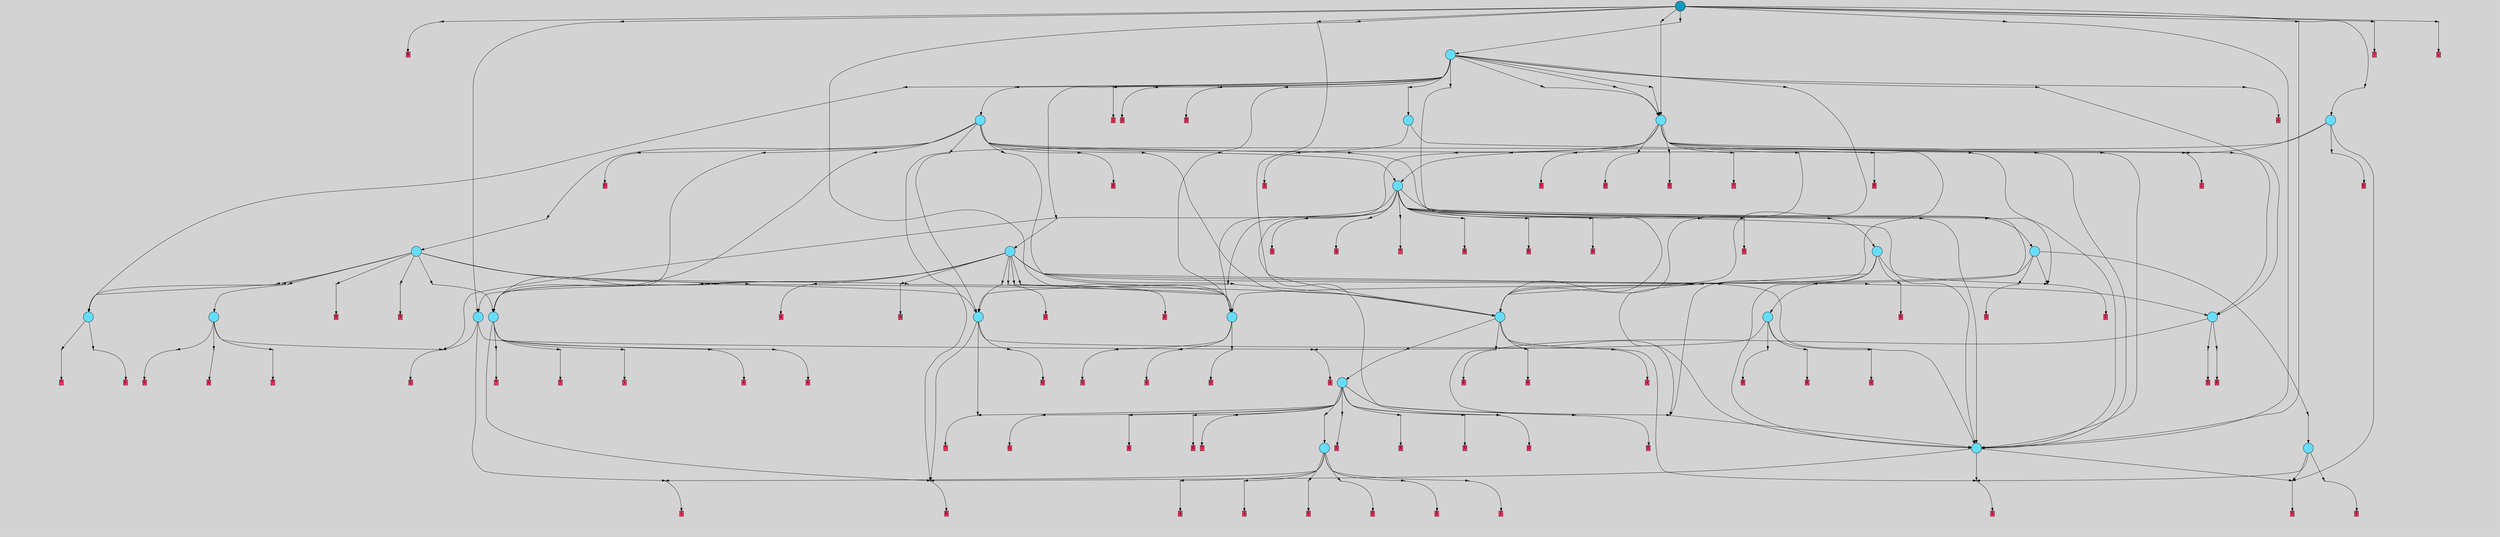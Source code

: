 // File exported with GEGELATI v1.3.1
// On the 2024-04-11 02:28:15
// With the File::TPGGraphDotExporter
digraph{
	graph[pad = "0.212, 0.055" bgcolor = lightgray]
	node[shape=circle style = filled label = ""]
		T2 [fillcolor="#66ddff"]
		T3 [fillcolor="#66ddff"]
		T5 [fillcolor="#66ddff"]
		T6 [fillcolor="#66ddff"]
		T24 [fillcolor="#66ddff"]
		T30 [fillcolor="#66ddff"]
		T72 [fillcolor="#66ddff"]
		T207 [fillcolor="#66ddff"]
		T279 [fillcolor="#66ddff"]
		T459 [fillcolor="#66ddff"]
		T550 [fillcolor="#66ddff"]
		T614 [fillcolor="#66ddff"]
		T864 [fillcolor="#66ddff"]
		T935 [fillcolor="#66ddff"]
		T940 [fillcolor="#66ddff"]
		T1334 [fillcolor="#66ddff"]
		T1612 [fillcolor="#66ddff"]
		T1790 [fillcolor="#66ddff"]
		T2520 [fillcolor="#66ddff"]
		T3094 [fillcolor="#66ddff"]
		T3111 [fillcolor="#66ddff"]
		T3463 [fillcolor="#66ddff"]
		T5030 [fillcolor="#66ddff"]
		T7351 [fillcolor="#1199bb"]
		P173298 [fillcolor="#cccccc" shape=point] //
		I173298 [shape=box style=invis label="6|3&4|7#0|0#0|0#2|5&#92;n0|7&4|4#0|7#2|4#2|2&#92;n6|1&1|0#4|0#2|6#3|3&#92;n7|0&4|4#0|0#0|7#0|7&#92;n7|0&1|0#2|2#0|6#2|6&#92;n7|7&0|3#0|4#3|2#1|1&#92;n0|6&2|3#3|7#0|7#1|2&#92;n2|1&1|4#0|5#4|5#0|6&#92;n"]
		P173298 -> I173298[style=invis]
		A69557 [fillcolor="#ff3366" shape=box margin=0.03 width=0 height=0 label="2"]
		T2 -> P173298 -> A69557
		P173299 [fillcolor="#cccccc" shape=point] //
		I173299 [shape=box style=invis label="7|2&1|5#0|1#1|1#1|2&#92;n6|3&0|1#1|7#0|5#0|4&#92;n5|0&1|0#2|7#0|0#4|1&#92;n7|6&3|0#2|3#4|0#0|4&#92;n3|4&4|7#0|2#1|0#4|3&#92;n1|3&0|6#3|3#2|0#0|5&#92;n0|2&2|2#0|6#2|3#1|3&#92;n6|3&4|7#3|7#3|5#3|5&#92;n6|7&4|0#4|7#4|0#3|2&#92;n"]
		P173299 -> I173299[style=invis]
		A69558 [fillcolor="#ff3366" shape=box margin=0.03 width=0 height=0 label="3"]
		T2 -> P173299 -> A69558
		P173300 [fillcolor="#cccccc" shape=point] //
		I173300 [shape=box style=invis label="7|1&3|3#3|3#0|7#4|3&#92;n7|7&1|7#0|6#2|3#4|5&#92;n1|0&3|3#2|0#1|0#2|3&#92;n7|7&1|4#2|7#3|0#2|3&#92;n0|7&2|1#2|5#1|4#0|4&#92;n1|6&2|2#1|7#3|0#4|3&#92;n2|3&4|2#1|5#1|5#1|3&#92;n0|2&1|2#3|0#3|4#1|6&#92;n"]
		P173300 -> I173300[style=invis]
		A69559 [fillcolor="#ff3366" shape=box margin=0.03 width=0 height=0 label="3"]
		T3 -> P173300 -> A69559
		P173301 [fillcolor="#cccccc" shape=point] //
		I173301 [shape=box style=invis label="3|3&3|5#2|0#3|2#4|0&#92;n1|1&2|2#2|2#3|2#3|0&#92;n4|2&1|1#4|7#0|0#0|4&#92;n0|6&0|3#1|0#2|0#0|2&#92;n7|7&3|0#0|7#4|1#4|3&#92;n0|3&1|7#2|3#3|2#2|4&#92;n6|6&2|5#0|0#3|3#1|2&#92;n3|0&1|5#4|6#2|7#0|1&#92;n1|3&1|2#2|1#0|7#4|4&#92;n6|2&0|4#1|3#3|0#1|6&#92;n"]
		P173301 -> I173301[style=invis]
		A69560 [fillcolor="#ff3366" shape=box margin=0.03 width=0 height=0 label="4"]
		T3 -> P173301 -> A69560
		P173302 [fillcolor="#cccccc" shape=point] //
		I173302 [shape=box style=invis label="4|2&0|5#1|7#1|7#4|4&#92;n1|1&3|0#4|3#0|5#1|6&#92;n3|0&1|5#3|5#4|7#0|0&#92;n5|6&3|5#4|2#0|7#2|2&#92;n5|4&2|7#1|6#0|0#4|6&#92;n2|4&3|2#3|7#2|4#3|2&#92;n6|2&4|1#1|1#1|4#1|6&#92;n2|4&1|5#3|0#3|4#2|4&#92;n6|6&2|5#4|7#1|6#0|7&#92;n"]
		P173302 -> I173302[style=invis]
		A69561 [fillcolor="#ff3366" shape=box margin=0.03 width=0 height=0 label="5"]
		T5 -> P173302 -> A69561
		P173303 [fillcolor="#cccccc" shape=point] //
		I173303 [shape=box style=invis label="6|0&0|1#0|7#4|0#2|7&#92;n7|6&3|4#0|3#3|0#2|6&#92;n6|4&3|6#1|0#2|2#1|7&#92;n7|1&2|3#4|5#2|4#4|6&#92;n"]
		P173303 -> I173303[style=invis]
		A69562 [fillcolor="#ff3366" shape=box margin=0.03 width=0 height=0 label="6"]
		T5 -> P173303 -> A69562
		P173304 [fillcolor="#cccccc" shape=point] //
		I173304 [shape=box style=invis label="3|4&2|7#0|1#2|2#1|4&#92;n2|7&4|5#1|2#3|2#1|7&#92;n7|1&0|4#0|3#2|4#0|1&#92;n3|7&3|3#3|7#1|3#4|4&#92;n3|1&3|2#4|6#4|6#4|7&#92;n3|5&3|0#1|5#4|7#4|5&#92;n"]
		P173304 -> I173304[style=invis]
		A69563 [fillcolor="#ff3366" shape=box margin=0.03 width=0 height=0 label="6"]
		T6 -> P173304 -> A69563
		P173305 [fillcolor="#cccccc" shape=point] //
		I173305 [shape=box style=invis label="6|4&1|1#0|2#3|3#4|7&#92;n5|6&0|0#0|5#2|6#4|7&#92;n7|2&2|2#2|0#1|5#3|6&#92;n1|5&4|6#4|6#1|4#4|3&#92;n"]
		P173305 -> I173305[style=invis]
		A69564 [fillcolor="#ff3366" shape=box margin=0.03 width=0 height=0 label="7"]
		T6 -> P173305 -> A69564
		P173306 [fillcolor="#cccccc" shape=point] //
		I173306 [shape=box style=invis label="3|1&2|7#0|3#1|5#1|7&#92;n7|7&3|0#3|7#0|0#2|0&#92;n5|0&1|4#2|6#4|6#4|4&#92;n3|3&2|4#1|1#4|0#4|3&#92;n4|7&1|6#4|5#0|0#0|3&#92;n6|6&1|6#0|7#1|4#3|3&#92;n"]
		P173306 -> I173306[style=invis]
		A69565 [fillcolor="#ff3366" shape=box margin=0.03 width=0 height=0 label="1"]
		T3 -> P173306 -> A69565
		P173307 [fillcolor="#cccccc" shape=point] //
		I173307 [shape=box style=invis label="1|6&1|7#1|4#1|6#3|3&#92;n2|0&1|3#4|5#4|4#0|0&#92;n0|3&1|6#2|4#4|2#2|1&#92;n5|7&1|0#3|6#1|3#1|4&#92;n"]
		P173307 -> I173307[style=invis]
		A69566 [fillcolor="#ff3366" shape=box margin=0.03 width=0 height=0 label="5"]
		T5 -> P173307 -> A69566
		T24 -> P173302
		T24 -> P173303
		P173308 [fillcolor="#cccccc" shape=point] //
		I173308 [shape=box style=invis label="7|2&2|4#3|5#2|6#1|4&#92;n1|2&3|7#4|5#1|4#4|2&#92;n3|7&4|3#4|5#4|1#3|6&#92;n"]
		P173308 -> I173308[style=invis]
		A69567 [fillcolor="#ff3366" shape=box margin=0.03 width=0 height=0 label="7"]
		T24 -> P173308 -> A69567
		P173309 [fillcolor="#cccccc" shape=point] //
		I173309 [shape=box style=invis label="6|4&3|6#1|0#2|2#3|7&#92;n6|0&0|1#0|7#4|0#2|7&#92;n7|1&2|3#4|5#2|4#4|6&#92;n"]
		P173309 -> I173309[style=invis]
		A69568 [fillcolor="#ff3366" shape=box margin=0.03 width=0 height=0 label="6"]
		T24 -> P173309 -> A69568
		T30 -> P173302
		T30 -> P173307
		P173310 [fillcolor="#cccccc" shape=point] //
		I173310 [shape=box style=invis label="4|3&4|0#0|0#1|7#1|0&#92;n7|2&1|5#0|1#1|1#1|2&#92;n6|3&0|1#1|7#0|5#0|4&#92;n5|0&1|0#2|7#0|0#4|4&#92;n6|3&4|7#3|7#3|5#3|5&#92;n3|4&4|7#0|2#1|0#4|3&#92;n1|3&0|6#3|3#2|0#0|5&#92;n0|2&2|2#0|6#2|3#1|3&#92;n7|6&3|0#2|3#4|0#0|4&#92;n6|7&4|0#4|7#4|0#3|2&#92;n"]
		P173310 -> I173310[style=invis]
		A69569 [fillcolor="#ff3366" shape=box margin=0.03 width=0 height=0 label="3"]
		T30 -> P173310 -> A69569
		T72 -> P173303
		T72 -> P173307
		T72 -> P173298
		P173311 [fillcolor="#cccccc" shape=point] //
		I173311 [shape=box style=invis label="6|0&3|1#0|7#4|0#2|7&#92;n2|5&2|3#0|6#3|2#1|2&#92;n7|6&3|4#0|3#3|0#2|6&#92;n7|1&2|3#4|5#2|4#4|6&#92;n6|4&3|6#1|0#2|2#1|7&#92;n"]
		P173311 -> I173311[style=invis]
		A69570 [fillcolor="#ff3366" shape=box margin=0.03 width=0 height=0 label="6"]
		T72 -> P173311 -> A69570
		P173312 [fillcolor="#cccccc" shape=point] //
		I173312 [shape=box style=invis label="3|2&1|1#2|4#1|1#3|5&#92;n3|1&3|7#1|6#3|7#1|6&#92;n3|7&2|0#0|2#1|0#4|2&#92;n1|4&0|0#2|0#0|3#4|4&#92;n2|2&0|7#1|3#4|3#1|7&#92;n0|0&2|1#1|3#2|0#0|1&#92;n4|7&1|0#4|6#1|3#3|4&#92;n0|5&4|5#3|1#0|1#1|5&#92;n"]
		P173312 -> I173312[style=invis]
		A69571 [fillcolor="#ff3366" shape=box margin=0.03 width=0 height=0 label="8"]
		T207 -> P173312 -> A69571
		P173313 [fillcolor="#cccccc" shape=point] //
		I173313 [shape=box style=invis label="1|3&0|1#2|1#2|4#0|2&#92;n7|3&3|1#2|7#3|0#4|5&#92;n4|7&3|0#2|7#4|3#2|3&#92;n2|4&1|0#4|4#0|0#4|0&#92;n3|4&4|2#0|7#3|4#3|0&#92;n0|0&4|7#0|4#0|7#1|0&#92;n4|5&4|3#4|4#4|0#3|5&#92;n3|3&4|3#2|0#0|2#0|1&#92;n"]
		P173313 -> I173313[style=invis]
		A69572 [fillcolor="#ff3366" shape=box margin=0.03 width=0 height=0 label="0"]
		T207 -> P173313 -> A69572
		P173314 [fillcolor="#cccccc" shape=point] //
		I173314 [shape=box style=invis label="7|5&0|3#0|0#0|6#1|0&#92;n2|0&4|0#1|4#3|5#1|6&#92;n0|4&3|3#0|6#0|7#1|0&#92;n5|7&2|4#3|6#0|7#2|1&#92;n3|5&2|1#2|5#3|0#4|5&#92;n0|3&1|2#4|7#1|1#0|0&#92;n3|3&1|6#2|0#0|1#0|3&#92;n3|6&1|6#0|3#1|2#2|3&#92;n0|1&3|5#0|1#4|7#3|2&#92;n"]
		P173314 -> I173314[style=invis]
		A69573 [fillcolor="#ff3366" shape=box margin=0.03 width=0 height=0 label="8"]
		T207 -> P173314 -> A69573
		T207 -> P173301
		P173315 [fillcolor="#cccccc" shape=point] //
		I173315 [shape=box style=invis label="7|0&2|1#0|7#3|1#4|4&#92;n5|2&0|7#0|3#0|3#1|4&#92;n3|5&4|5#2|6#3|0#3|5&#92;n5|2&2|0#3|1#4|3#0|6&#92;n7|4&4|3#2|6#3|5#2|6&#92;n4|3&1|1#0|6#4|4#3|2&#92;n4|2&1|6#2|1#4|1#4|4&#92;n"]
		P173315 -> I173315[style=invis]
		A69574 [fillcolor="#ff3366" shape=box margin=0.03 width=0 height=0 label="4"]
		T279 -> P173315 -> A69574
		P173316 [fillcolor="#cccccc" shape=point] //
		I173316 [shape=box style=invis label="7|0&0|1#3|5#1|4#4|7&#92;n7|1&3|5#3|0#1|2#2|0&#92;n"]
		P173316 -> I173316[style=invis]
		A69575 [fillcolor="#ff3366" shape=box margin=0.03 width=0 height=0 label="5"]
		T279 -> P173316 -> A69575
		P173317 [fillcolor="#cccccc" shape=point] //
		I173317 [shape=box style=invis label="1|6&1|7#1|4#1|6#3|3&#92;n1|4&4|0#0|0#1|2#1|2&#92;n0|3&1|6#2|4#4|2#2|1&#92;n5|7&1|0#3|6#1|3#1|4&#92;n2|0&1|3#4|5#4|4#0|0&#92;n"]
		P173317 -> I173317[style=invis]
		A69576 [fillcolor="#ff3366" shape=box margin=0.03 width=0 height=0 label="5"]
		T279 -> P173317 -> A69576
		P173318 [fillcolor="#cccccc" shape=point] //
		I173318 [shape=box style=invis label="4|2&0|5#1|7#1|7#4|4&#92;n1|1&3|0#4|3#0|5#1|6&#92;n3|0&1|5#3|5#4|7#0|0&#92;n5|6&3|5#4|2#0|7#2|2&#92;n6|2&4|1#1|1#1|4#1|6&#92;n2|4&3|2#3|7#2|4#3|2&#92;n5|4&2|7#1|6#0|0#4|1&#92;n2|4&1|5#3|0#3|4#2|4&#92;n6|6&2|5#4|7#1|6#0|7&#92;n5|3&4|7#4|1#3|0#3|7&#92;n"]
		P173318 -> I173318[style=invis]
		A69577 [fillcolor="#ff3366" shape=box margin=0.03 width=0 height=0 label="5"]
		T279 -> P173318 -> A69577
		T279 -> P173306
		P173319 [fillcolor="#cccccc" shape=point] //
		I173319 [shape=box style=invis label="7|7&3|0#3|7#0|0#2|0&#92;n3|1&2|7#0|3#1|5#1|7&#92;n5|0&1|4#2|6#4|6#4|4&#92;n3|3&2|4#1|1#4|0#4|3&#92;n4|7&1|6#4|5#0|2#0|3&#92;n6|6&1|6#0|7#1|4#3|3&#92;n"]
		P173319 -> I173319[style=invis]
		A69578 [fillcolor="#ff3366" shape=box margin=0.03 width=0 height=0 label="1"]
		T279 -> P173319 -> A69578
		P173320 [fillcolor="#cccccc" shape=point] //
		I173320 [shape=box style=invis label="3|3&3|5#2|0#3|2#4|0&#92;n1|1&2|2#2|2#3|2#3|0&#92;n0|3&0|7#2|3#3|2#2|4&#92;n0|6&4|3#1|0#2|0#0|2&#92;n7|7&3|0#0|7#4|1#4|3&#92;n6|2&0|4#1|3#3|0#1|6&#92;n6|6&2|5#0|0#3|3#1|2&#92;n3|0&1|5#4|6#2|7#0|1&#92;n1|3&1|2#2|1#0|7#4|4&#92;n4|2&1|1#4|7#0|0#0|4&#92;n"]
		P173320 -> I173320[style=invis]
		A69579 [fillcolor="#ff3366" shape=box margin=0.03 width=0 height=0 label="4"]
		T279 -> P173320 -> A69579
		P173321 [fillcolor="#cccccc" shape=point] //
		I173321 [shape=box style=invis label="2|0&2|5#4|5#2|1#1|4&#92;n0|6&1|4#1|4#0|4#3|0&#92;n6|4&2|3#3|0#0|1#0|7&#92;n"]
		P173321 -> I173321[style=invis]
		A69580 [fillcolor="#ff3366" shape=box margin=0.03 width=0 height=0 label="0"]
		T459 -> P173321 -> A69580
		P173322 [fillcolor="#cccccc" shape=point] //
		I173322 [shape=box style=invis label="5|7&2|4#3|6#0|7#4|1&#92;n2|0&4|0#1|4#3|5#1|6&#92;n7|5&0|3#0|2#0|6#1|0&#92;n0|3&1|2#4|7#1|1#0|0&#92;n7|2&1|1#2|1#3|1#0|6&#92;n3|3&1|1#1|2#1|3#3|4&#92;n0|4&3|3#0|6#0|7#1|0&#92;n3|3&1|6#2|0#0|1#0|3&#92;n3|6&1|6#0|3#1|2#2|3&#92;n3|5&2|1#2|5#2|0#4|5&#92;n"]
		P173322 -> I173322[style=invis]
		A69581 [fillcolor="#ff3366" shape=box margin=0.03 width=0 height=0 label="8"]
		T459 -> P173322 -> A69581
		P173323 [fillcolor="#cccccc" shape=point] //
		I173323 [shape=box style=invis label="2|0&1|3#4|5#4|4#0|0&#92;n5|7&1|0#3|6#1|4#1|4&#92;n0|3&1|6#2|4#4|2#2|0&#92;n1|6&1|7#1|4#1|6#3|3&#92;n"]
		P173323 -> I173323[style=invis]
		A69582 [fillcolor="#ff3366" shape=box margin=0.03 width=0 height=0 label="5"]
		T459 -> P173323 -> A69582
		P173324 [fillcolor="#cccccc" shape=point] //
		I173324 [shape=box style=invis label="0|6&4|1#1|1#0|6#0|7&#92;n3|0&2|5#3|7#1|1#0|4&#92;n3|4&1|2#0|1#2|3#3|5&#92;n6|7&4|6#4|7#4|2#0|2&#92;n4|2&1|4#0|0#0|1#2|7&#92;n"]
		P173324 -> I173324[style=invis]
		A69583 [fillcolor="#ff3366" shape=box margin=0.03 width=0 height=0 label="3"]
		T550 -> P173324 -> A69583
		P173325 [fillcolor="#cccccc" shape=point] //
		I173325 [shape=box style=invis label="1|1&3|7#4|5#1|4#4|2&#92;n4|4&0|2#4|0#0|6#0|1&#92;n3|7&4|3#4|5#4|1#3|6&#92;n"]
		P173325 -> I173325[style=invis]
		A69584 [fillcolor="#ff3366" shape=box margin=0.03 width=0 height=0 label="7"]
		T550 -> P173325 -> A69584
		T550 -> P173300
		P173326 [fillcolor="#cccccc" shape=point] //
		I173326 [shape=box style=invis label="6|6&3|6#2|2#3|5#4|2&#92;n2|6&0|5#0|6#1|2#0|7&#92;n2|6&2|2#2|2#3|3#4|3&#92;n"]
		P173326 -> I173326[style=invis]
		A69585 [fillcolor="#ff3366" shape=box margin=0.03 width=0 height=0 label="0"]
		T550 -> P173326 -> A69585
		P173327 [fillcolor="#cccccc" shape=point] //
		I173327 [shape=box style=invis label="1|1&2|2#2|2#3|2#3|0&#92;n0|3&1|7#2|6#3|2#2|4&#92;n4|2&1|1#4|7#0|0#0|4&#92;n0|6&0|3#1|0#2|0#0|2&#92;n6|2&0|4#1|3#3|0#1|6&#92;n6|4&1|2#2|1#0|4#0|1&#92;n6|6&2|5#0|0#3|3#1|2&#92;n3|0&1|5#4|6#2|7#0|1&#92;n1|3&1|2#2|1#0|7#4|4&#92;n7|7&3|0#0|7#4|1#4|3&#92;n"]
		P173327 -> I173327[style=invis]
		A69586 [fillcolor="#ff3366" shape=box margin=0.03 width=0 height=0 label="4"]
		T614 -> P173327 -> A69586
		P173328 [fillcolor="#cccccc" shape=point] //
		I173328 [shape=box style=invis label="5|1&3|2#4|5#0|5#0|4&#92;n7|3&2|7#3|7#2|7#2|3&#92;n5|2&0|7#0|3#0|0#1|4&#92;n4|3&1|1#0|7#4|4#3|2&#92;n4|2&1|6#2|1#4|1#4|4&#92;n0|5&1|6#0|1#0|5#0|3&#92;n1|0&0|7#3|2#2|5#0|3&#92;n"]
		P173328 -> I173328[style=invis]
		A69587 [fillcolor="#ff3366" shape=box margin=0.03 width=0 height=0 label="4"]
		T614 -> P173328 -> A69587
		P173329 [fillcolor="#cccccc" shape=point] //
		I173329 [shape=box style=invis label="6|2&3|3#2|7#1|6#0|7&#92;n6|0&1|4#0|1#4|2#1|2&#92;n3|7&2|3#4|5#4|0#3|1&#92;n0|4&3|3#2|1#4|1#3|3&#92;n6|2&2|4#0|6#1|5#0|0&#92;n5|4&4|4#3|2#1|3#2|4&#92;n"]
		P173329 -> I173329[style=invis]
		A69588 [fillcolor="#ff3366" shape=box margin=0.03 width=0 height=0 label="7"]
		T614 -> P173329 -> A69588
		P173330 [fillcolor="#cccccc" shape=point] //
		I173330 [shape=box style=invis label="5|6&0|0#0|5#2|6#4|7&#92;n5|5&1|5#2|4#2|3#4|0&#92;n1|5&4|6#4|6#1|4#4|3&#92;n7|2&2|2#2|0#1|5#3|0&#92;n"]
		P173330 -> I173330[style=invis]
		A69589 [fillcolor="#ff3366" shape=box margin=0.03 width=0 height=0 label="7"]
		T614 -> P173330 -> A69589
		T614 -> P173303
		P173331 [fillcolor="#cccccc" shape=point] //
		I173331 [shape=box style=invis label="5|0&1|4#2|6#4|6#4|4&#92;n7|7&3|0#3|7#0|0#2|0&#92;n3|1&2|7#0|3#1|5#1|7&#92;n3|3&2|4#1|5#4|0#4|3&#92;n4|7&1|6#4|5#0|0#0|3&#92;n6|6&1|6#0|7#1|4#3|3&#92;n"]
		P173331 -> I173331[style=invis]
		A69590 [fillcolor="#ff3366" shape=box margin=0.03 width=0 height=0 label="1"]
		T614 -> P173331 -> A69590
		P173332 [fillcolor="#cccccc" shape=point] //
		I173332 [shape=box style=invis label="5|0&2|7#4|3#0|6#3|0&#92;n7|3&4|5#4|0#2|2#2|1&#92;n7|5&0|3#0|2#0|6#1|0&#92;n3|5&2|6#2|5#3|0#4|5&#92;n3|3&1|1#1|2#1|3#0|4&#92;n0|4&3|3#0|6#0|7#1|0&#92;n5|7&2|4#3|6#0|7#2|1&#92;n2|1&4|0#1|4#3|5#1|6&#92;n0|3&1|2#4|7#1|1#0|0&#92;n3|6&1|6#0|3#1|2#2|3&#92;n"]
		P173332 -> I173332[style=invis]
		A69591 [fillcolor="#ff3366" shape=box margin=0.03 width=0 height=0 label="8"]
		T864 -> P173332 -> A69591
		P173333 [fillcolor="#cccccc" shape=point] //
		I173333 [shape=box style=invis label="3|1&1|3#0|1#2|7#1|0&#92;n4|0&3|4#3|6#3|2#2|7&#92;n3|7&1|7#4|6#1|2#3|6&#92;n"]
		P173333 -> I173333[style=invis]
		A69592 [fillcolor="#ff3366" shape=box margin=0.03 width=0 height=0 label="8"]
		T864 -> P173333 -> A69592
		P173334 [fillcolor="#cccccc" shape=point] //
		I173334 [shape=box style=invis label="7|3&3|1#2|7#3|0#4|5&#92;n1|6&1|1#4|4#2|7#3|0&#92;n1|3&0|1#2|1#2|4#0|2&#92;n7|2&4|6#2|3#3|4#2|6&#92;n3|4&4|2#0|7#4|4#3|0&#92;n3|0&4|5#4|6#3|1#2|7&#92;n3|3&4|3#2|0#0|7#0|1&#92;n2|6&1|0#4|4#3|0#4|0&#92;n6|5&0|5#1|4#0|0#0|4&#92;n4|6&3|3#4|4#4|3#4|5&#92;n"]
		P173334 -> I173334[style=invis]
		A69593 [fillcolor="#ff3366" shape=box margin=0.03 width=0 height=0 label="0"]
		T864 -> P173334 -> A69593
		P173335 [fillcolor="#cccccc" shape=point] //
		I173335 [shape=box style=invis label="7|3&1|0#2|0#1|5#0|0&#92;n7|6&0|2#0|5#2|6#4|7&#92;n5|3&3|2#3|1#2|0#3|2&#92;n3|0&1|4#4|3#1|4#2|7&#92;n3|4&3|2#0|2#4|4#1|2&#92;n"]
		P173335 -> I173335[style=invis]
		T864 -> P173335 -> T279
		T864 -> P173321
		P173336 [fillcolor="#cccccc" shape=point] //
		I173336 [shape=box style=invis label="7|1&2|5#1|4#2|4#4|4&#92;n2|0&0|1#3|4#0|7#0|1&#92;n7|6&3|4#0|3#3|0#2|6&#92;n3|3&1|4#2|7#0|6#3|0&#92;n"]
		P173336 -> I173336[style=invis]
		T864 -> P173336 -> T5
		P173337 [fillcolor="#cccccc" shape=point] //
		I173337 [shape=box style=invis label="4|2&1|5#4|0#3|5#1|4&#92;n4|6&3|5#3|6#1|1#4|2&#92;n6|6&2|3#4|0#0|7#1|7&#92;n3|5&1|2#4|5#4|4#1|3&#92;n7|4&2|5#4|2#1|6#1|1&#92;n4|0&1|4#3|7#3|0#0|2&#92;n"]
		P173337 -> I173337[style=invis]
		A69594 [fillcolor="#ff3366" shape=box margin=0.03 width=0 height=0 label="7"]
		T864 -> P173337 -> A69594
		T864 -> P173308
		P173338 [fillcolor="#cccccc" shape=point] //
		I173338 [shape=box style=invis label="4|2&0|0#1|7#1|7#4|4&#92;n6|6&2|5#4|7#1|6#0|7&#92;n4|5&1|4#4|5#2|4#1|2&#92;n3|0&1|5#3|5#4|7#0|0&#92;n5|6&3|5#4|2#0|7#2|2&#92;n5|4&2|7#1|6#0|0#4|6&#92;n2|4&3|2#3|7#2|4#3|2&#92;n6|2&4|1#1|1#1|4#1|6&#92;n2|4&1|5#3|0#3|4#2|4&#92;n1|1&3|0#4|3#0|5#1|6&#92;n"]
		P173338 -> I173338[style=invis]
		A69595 [fillcolor="#ff3366" shape=box margin=0.03 width=0 height=0 label="5"]
		T864 -> P173338 -> A69595
		P173339 [fillcolor="#cccccc" shape=point] //
		I173339 [shape=box style=invis label="3|5&2|1#2|5#3|0#4|5&#92;n3|6&1|6#0|3#1|2#2|3&#92;n1|0&0|0#4|0#2|0#3|4&#92;n3|3&1|1#1|2#1|3#2|4&#92;n0|1&3|5#0|1#4|7#0|2&#92;n0|3&1|2#4|7#1|1#0|0&#92;n3|3&1|6#2|0#0|1#0|3&#92;n5|7&2|6#3|6#0|7#2|1&#92;n7|5&0|3#0|2#0|6#1|0&#92;n"]
		P173339 -> I173339[style=invis]
		A69596 [fillcolor="#ff3366" shape=box margin=0.03 width=0 height=0 label="8"]
		T864 -> P173339 -> A69596
		P173340 [fillcolor="#cccccc" shape=point] //
		I173340 [shape=box style=invis label="6|2&4|1#1|1#1|4#1|6&#92;n3|0&1|5#3|5#4|7#0|0&#92;n2|4&1|5#3|0#3|4#2|4&#92;n5|2&3|5#4|2#0|7#2|2&#92;n2|4&3|2#3|7#2|4#3|3&#92;n1|1&2|0#4|3#0|5#1|6&#92;n5|4&2|7#1|6#0|0#4|6&#92;n"]
		P173340 -> I173340[style=invis]
		A69597 [fillcolor="#ff3366" shape=box margin=0.03 width=0 height=0 label="5"]
		T864 -> P173340 -> A69597
		P173341 [fillcolor="#cccccc" shape=point] //
		I173341 [shape=box style=invis label="2|4&3|2#3|7#2|4#3|2&#92;n5|4&2|7#1|6#0|0#4|6&#92;n3|0&2|5#3|5#4|7#0|0&#92;n5|6&3|5#4|2#0|0#2|2&#92;n1|1&3|0#4|3#0|5#1|6&#92;n6|6&2|5#4|7#1|6#0|7&#92;n2|4&1|5#3|0#3|4#2|4&#92;n4|2&0|5#1|7#1|0#4|4&#92;n"]
		P173341 -> I173341[style=invis]
		A69598 [fillcolor="#ff3366" shape=box margin=0.03 width=0 height=0 label="5"]
		T864 -> P173341 -> A69598
		P173342 [fillcolor="#cccccc" shape=point] //
		I173342 [shape=box style=invis label="1|3&2|0#2|2#3|2#3|0&#92;n0|3&1|7#2|3#4|2#2|4&#92;n4|2&1|1#4|7#0|0#0|4&#92;n1|3&1|2#2|1#0|7#4|4&#92;n6|2&0|4#1|3#3|0#1|6&#92;n6|6&2|5#0|0#3|3#1|2&#92;n3|0&1|5#4|6#2|7#0|1&#92;n2|0&2|6#0|0#0|5#3|3&#92;n"]
		P173342 -> I173342[style=invis]
		A69599 [fillcolor="#ff3366" shape=box margin=0.03 width=0 height=0 label="4"]
		T935 -> P173342 -> A69599
		P173343 [fillcolor="#cccccc" shape=point] //
		I173343 [shape=box style=invis label="7|5&0|3#0|2#0|6#1|0&#92;n2|0&4|0#1|4#3|5#1|6&#92;n3|0&1|1#1|2#1|3#0|4&#92;n0|4&3|3#0|6#0|7#1|0&#92;n5|7&2|4#3|6#0|7#2|1&#92;n0|1&3|5#0|1#4|7#3|2&#92;n3|3&1|6#2|0#0|1#0|3&#92;n0|3&1|2#4|7#1|1#0|0&#92;n3|6&1|6#0|3#1|2#2|3&#92;n3|5&2|1#2|5#3|0#4|5&#92;n"]
		P173343 -> I173343[style=invis]
		A69600 [fillcolor="#ff3366" shape=box margin=0.03 width=0 height=0 label="8"]
		T935 -> P173343 -> A69600
		P173344 [fillcolor="#cccccc" shape=point] //
		I173344 [shape=box style=invis label="7|6&3|4#0|3#3|1#2|6&#92;n6|0&0|1#0|7#4|0#2|7&#92;n6|4&3|6#1|0#2|2#1|7&#92;n"]
		P173344 -> I173344[style=invis]
		T935 -> P173344 -> T864
		T935 -> P173336
		P173345 [fillcolor="#cccccc" shape=point] //
		I173345 [shape=box style=invis label="3|5&3|4#1|3#1|1#4|4&#92;n2|0&4|5#3|1#1|3#2|4&#92;n3|7&1|7#4|6#1|2#3|7&#92;n1|2&2|6#0|6#3|5#3|5&#92;n"]
		P173345 -> I173345[style=invis]
		A69601 [fillcolor="#ff3366" shape=box margin=0.03 width=0 height=0 label="8"]
		T935 -> P173345 -> A69601
		P173346 [fillcolor="#cccccc" shape=point] //
		I173346 [shape=box style=invis label="4|2&0|5#1|7#1|7#4|4&#92;n6|2&4|1#1|1#1|4#1|6&#92;n3|1&2|0#0|1#2|7#2|0&#92;n3|0&1|5#3|5#4|7#0|0&#92;n5|6&3|5#4|2#0|7#2|2&#92;n5|4&2|7#1|6#0|0#4|6&#92;n2|4&3|2#3|7#2|4#3|2&#92;n1|1&3|0#4|3#0|5#1|6&#92;n6|6&2|5#4|7#1|6#1|7&#92;n"]
		P173346 -> I173346[style=invis]
		A69602 [fillcolor="#ff3366" shape=box margin=0.03 width=0 height=0 label="5"]
		T940 -> P173346 -> A69602
		P173347 [fillcolor="#cccccc" shape=point] //
		I173347 [shape=box style=invis label="4|7&4|3#3|3#4|1#4|7&#92;n4|3&1|2#0|1#2|6#2|1&#92;n2|0&3|6#2|4#3|2#0|1&#92;n3|2&3|4#3|2#2|5#0|7&#92;n3|1&4|2#2|1#3|2#2|0&#92;n"]
		P173347 -> I173347[style=invis]
		A69603 [fillcolor="#ff3366" shape=box margin=0.03 width=0 height=0 label="4"]
		T940 -> P173347 -> A69603
		P173348 [fillcolor="#cccccc" shape=point] //
		I173348 [shape=box style=invis label="0|1&4|1#1|1#3|5#4|0&#92;n2|5&2|3#0|6#3|2#1|2&#92;n7|1&2|3#4|5#2|4#4|6&#92;n6|0&3|1#0|7#4|0#2|4&#92;n7|6&3|4#0|3#3|0#2|6&#92;n"]
		P173348 -> I173348[style=invis]
		A69604 [fillcolor="#ff3366" shape=box margin=0.03 width=0 height=0 label="6"]
		T940 -> P173348 -> A69604
		P173349 [fillcolor="#cccccc" shape=point] //
		I173349 [shape=box style=invis label="7|5&0|3#0|2#0|6#1|0&#92;n2|0&4|0#1|4#3|5#1|6&#92;n3|5&2|1#2|5#3|0#4|5&#92;n0|4&1|3#0|6#0|7#1|0&#92;n5|7&2|4#3|6#0|7#2|1&#92;n0|1&3|5#0|1#4|7#3|2&#92;n0|3&1|2#4|7#1|1#0|0&#92;n3|3&1|6#2|0#0|1#0|3&#92;n3|6&1|6#0|3#1|2#2|3&#92;n3|3&1|1#1|2#1|3#0|4&#92;n"]
		P173349 -> I173349[style=invis]
		A69605 [fillcolor="#ff3366" shape=box margin=0.03 width=0 height=0 label="8"]
		T1334 -> P173349 -> A69605
		T1334 -> P173336
		P173350 [fillcolor="#cccccc" shape=point] //
		I173350 [shape=box style=invis label="3|3&1|1#1|2#4|3#4|7&#92;n0|0&4|0#0|0#4|3#3|0&#92;n3|5&0|3#0|2#0|6#1|0&#92;n2|2&4|3#0|7#2|6#4|6&#92;n3|5&2|1#2|5#0|0#4|5&#92;n4|1&0|5#1|0#3|3#3|1&#92;n7|3&1|2#1|7#1|3#0|4&#92;n"]
		P173350 -> I173350[style=invis]
		T1334 -> P173350 -> T207
		P173351 [fillcolor="#cccccc" shape=point] //
		I173351 [shape=box style=invis label="4|2&0|5#1|7#1|7#4|4&#92;n1|1&3|0#4|3#0|5#1|6&#92;n6|6&2|5#0|7#1|6#0|7&#92;n3|0&1|5#3|5#4|7#0|0&#92;n5|4&2|7#1|6#0|0#4|6&#92;n2|4&0|2#3|7#2|4#3|2&#92;n5|6&3|5#4|2#0|7#2|2&#92;n6|2&4|2#1|1#1|4#1|6&#92;n2|4&1|1#3|0#3|4#2|4&#92;n6|0&1|2#2|5#2|7#4|6&#92;n"]
		P173351 -> I173351[style=invis]
		T1334 -> P173351 -> T940
		P173352 [fillcolor="#cccccc" shape=point] //
		I173352 [shape=box style=invis label="6|2&4|1#1|1#1|4#1|6&#92;n3|0&1|5#3|5#4|7#0|0&#92;n5|6&3|5#4|2#0|7#2|2&#92;n5|4&2|7#1|6#0|0#4|6&#92;n2|4&3|2#3|7#2|4#3|2&#92;n4|2&0|5#1|7#1|7#4|4&#92;n4|3&1|4#2|5#0|0#1|5&#92;n2|4&1|5#3|0#3|4#2|4&#92;n6|6&2|5#4|7#1|6#0|7&#92;n"]
		P173352 -> I173352[style=invis]
		A69606 [fillcolor="#ff3366" shape=box margin=0.03 width=0 height=0 label="5"]
		T1334 -> P173352 -> A69606
		P173353 [fillcolor="#cccccc" shape=point] //
		I173353 [shape=box style=invis label="6|6&2|5#0|7#1|6#0|7&#92;n5|6&3|5#4|2#0|7#2|2&#92;n4|2&0|5#3|7#1|7#4|4&#92;n3|0&1|5#3|5#4|7#0|0&#92;n1|1&3|0#4|3#0|5#1|6&#92;n5|4&2|7#1|6#0|0#4|6&#92;n2|4&3|2#3|7#2|4#3|2&#92;n6|2&4|2#1|5#1|4#4|6&#92;n2|4&1|1#3|0#3|4#2|4&#92;n6|0&1|2#2|5#2|7#4|6&#92;n"]
		P173353 -> I173353[style=invis]
		T1612 -> P173353 -> T935
		P173354 [fillcolor="#cccccc" shape=point] //
		I173354 [shape=box style=invis label="3|3&1|0#2|7#0|6#4|4&#92;n0|5&2|4#2|2#4|4#0|3&#92;n0|4&3|3#0|3#3|1#1|4&#92;n3|0&3|5#4|6#2|0#3|4&#92;n6|4&3|0#1|2#4|0#1|2&#92;n3|1&1|5#0|6#0|3#0|4&#92;n"]
		P173354 -> I173354[style=invis]
		T1612 -> P173354 -> T30
		P173355 [fillcolor="#cccccc" shape=point] //
		I173355 [shape=box style=invis label="7|0&1|5#4|1#2|5#1|0&#92;n1|6&1|1#4|4#2|6#3|0&#92;n2|6&4|1#1|0#0|1#2|1&#92;n4|6&3|3#4|4#4|3#4|5&#92;n0|7&4|7#4|3#2|3#3|6&#92;n6|5&0|5#1|4#0|0#0|4&#92;n"]
		P173355 -> I173355[style=invis]
		A69607 [fillcolor="#ff3366" shape=box margin=0.03 width=0 height=0 label="0"]
		T1612 -> P173355 -> A69607
		T1612 -> P173352
		P173356 [fillcolor="#cccccc" shape=point] //
		I173356 [shape=box style=invis label="7|3&3|1#2|7#3|0#4|5&#92;n6|3&4|3#2|0#0|7#0|1&#92;n1|3&0|1#2|1#2|4#0|2&#92;n7|2&4|6#2|3#3|4#2|6&#92;n3|4&4|2#0|7#4|4#3|0&#92;n3|0&4|5#4|6#3|1#2|7&#92;n1|6&1|1#4|4#2|7#3|0&#92;n2|6&1|0#4|4#3|0#4|0&#92;n6|5&0|5#1|4#0|0#0|4&#92;n4|6&3|3#4|4#4|3#4|5&#92;n"]
		P173356 -> I173356[style=invis]
		A69608 [fillcolor="#ff3366" shape=box margin=0.03 width=0 height=0 label="0"]
		T1790 -> P173356 -> A69608
		P173357 [fillcolor="#cccccc" shape=point] //
		I173357 [shape=box style=invis label="7|1&2|5#1|4#2|4#4|7&#92;n7|6&3|4#0|3#3|0#2|6&#92;n2|0&0|1#3|4#0|7#0|1&#92;n3|3&1|4#2|7#0|6#3|0&#92;n"]
		P173357 -> I173357[style=invis]
		T1790 -> P173357 -> T5
		P173358 [fillcolor="#cccccc" shape=point] //
		I173358 [shape=box style=invis label="6|7&4|0#2|5#2|0#3|0&#92;n2|0&2|5#4|5#2|1#1|4&#92;n6|4&2|3#1|0#0|1#0|7&#92;n0|6&1|4#1|4#0|4#3|0&#92;n"]
		P173358 -> I173358[style=invis]
		A69609 [fillcolor="#ff3366" shape=box margin=0.03 width=0 height=0 label="0"]
		T1790 -> P173358 -> A69609
		P173359 [fillcolor="#cccccc" shape=point] //
		I173359 [shape=box style=invis label="1|1&3|0#4|3#0|5#1|6&#92;n6|2&4|1#1|1#1|4#1|6&#92;n3|1&2|0#0|1#2|7#2|0&#92;n3|0&1|5#3|5#4|7#2|0&#92;n5|6&3|5#4|2#0|7#2|2&#92;n5|4&2|7#1|6#0|0#4|6&#92;n2|4&3|2#3|7#2|4#3|2&#92;n6|0&1|1#1|6#2|0#4|5&#92;n4|2&0|5#1|7#1|7#4|4&#92;n6|6&2|5#4|7#1|6#1|7&#92;n"]
		P173359 -> I173359[style=invis]
		T1790 -> P173359 -> T24
		P173360 [fillcolor="#cccccc" shape=point] //
		I173360 [shape=box style=invis label="4|0&3|0#2|7#0|0#2|3&#92;n7|6&2|4#2|7#0|4#3|1&#92;n7|2&0|1#2|2#1|4#1|0&#92;n"]
		P173360 -> I173360[style=invis]
		T1790 -> P173360 -> T1334
		P173361 [fillcolor="#cccccc" shape=point] //
		I173361 [shape=box style=invis label="3|5&3|3#2|6#3|0#0|5&#92;n3|3&2|0#1|1#0|7#4|5&#92;n0|0&4|0#3|6#0|4#3|3&#92;n6|2&4|0#2|7#2|7#0|4&#92;n4|2&3|3#4|5#1|0#4|6&#92;n5|5&0|7#4|3#0|3#1|4&#92;n4|3&1|1#0|6#4|4#3|2&#92;n0|4&4|0#1|4#4|7#2|0&#92;n5|6&4|7#2|5#1|6#2|4&#92;n3|7&3|7#0|6#4|0#2|3&#92;n"]
		P173361 -> I173361[style=invis]
		A69610 [fillcolor="#ff3366" shape=box margin=0.03 width=0 height=0 label="4"]
		T1790 -> P173361 -> A69610
		P173362 [fillcolor="#cccccc" shape=point] //
		I173362 [shape=box style=invis label="6|6&2|3#4|0#0|7#1|7&#92;n4|6&3|5#3|6#1|1#4|2&#92;n4|0&1|4#3|7#3|0#0|2&#92;n7|4&2|5#4|2#1|6#1|1&#92;n4|2&1|5#4|0#3|3#1|7&#92;n"]
		P173362 -> I173362[style=invis]
		A69611 [fillcolor="#ff3366" shape=box margin=0.03 width=0 height=0 label="7"]
		T1790 -> P173362 -> A69611
		P173363 [fillcolor="#cccccc" shape=point] //
		I173363 [shape=box style=invis label="3|5&0|1#2|5#1|0#4|5&#92;n0|1&3|5#0|1#4|7#3|2&#92;n2|2&4|1#1|2#3|7#1|1&#92;n2|4&2|5#4|0#1|4#2|4&#92;n3|6&1|6#0|3#1|2#2|3&#92;n1|2&2|0#0|5#0|5#2|2&#92;n0|3&1|5#3|7#0|1#3|0&#92;n5|7&2|4#3|6#0|7#2|1&#92;n0|0&1|1#3|7#3|1#0|7&#92;n"]
		P173363 -> I173363[style=invis]
		A69612 [fillcolor="#ff3366" shape=box margin=0.03 width=0 height=0 label="8"]
		T1790 -> P173363 -> A69612
		P173364 [fillcolor="#cccccc" shape=point] //
		I173364 [shape=box style=invis label="6|1&2|5#1|4#2|4#4|4&#92;n7|6&3|4#0|3#3|0#2|6&#92;n2|0&0|1#3|4#0|7#0|1&#92;n1|5&4|1#4|2#2|5#2|7&#92;n5|3&1|4#2|7#0|6#3|0&#92;n"]
		P173364 -> I173364[style=invis]
		T1790 -> P173364 -> T5
		P173365 [fillcolor="#cccccc" shape=point] //
		I173365 [shape=box style=invis label="3|5&3|4#1|3#1|1#4|4&#92;n1|2&2|6#0|6#3|5#3|5&#92;n3|7&1|7#4|6#1|2#3|7&#92;n2|0&4|5#3|1#1|3#4|4&#92;n"]
		P173365 -> I173365[style=invis]
		A69613 [fillcolor="#ff3366" shape=box margin=0.03 width=0 height=0 label="8"]
		T1790 -> P173365 -> A69613
		P173366 [fillcolor="#cccccc" shape=point] //
		I173366 [shape=box style=invis label="1|7&4|7#2|6#4|1#3|3&#92;n1|0&4|2#2|5#0|5#3|4&#92;n5|3&1|6#3|3#1|3#4|7&#92;n0|5&0|4#0|3#4|7#0|7&#92;n1|7&3|7#1|1#3|5#2|0&#92;n"]
		P173366 -> I173366[style=invis]
		T1790 -> P173366 -> T1612
		T1790 -> P173300
		T1790 -> P173334
		T1790 -> P173352
		P173367 [fillcolor="#cccccc" shape=point] //
		I173367 [shape=box style=invis label="1|0&2|4#4|4#1|1#4|7&#92;n2|2&0|7#2|4#0|2#4|4&#92;n5|5&2|4#2|1#4|3#2|1&#92;n4|6&2|5#4|1#2|2#2|6&#92;n5|4&0|4#3|5#4|5#3|6&#92;n7|2&0|2#1|3#1|3#3|0&#92;n1|1&4|2#2|2#3|2#0|0&#92;n4|3&3|3#1|3#1|4#1|7&#92;n"]
		P173367 -> I173367[style=invis]
		A69614 [fillcolor="#ff3366" shape=box margin=0.03 width=0 height=0 label="4"]
		T1790 -> P173367 -> A69614
		P173368 [fillcolor="#cccccc" shape=point] //
		I173368 [shape=box style=invis label="1|3&2|3#4|7#3|4#4|1&#92;n3|2&1|0#3|5#3|2#3|6&#92;n3|5&2|1#2|5#2|0#4|5&#92;n7|3&1|2#1|7#1|1#0|0&#92;n0|0&4|0#0|0#4|3#3|0&#92;n3|5&0|3#0|2#0|2#1|0&#92;n4|1&0|5#1|0#3|3#3|1&#92;n3|3&1|1#1|2#4|0#4|7&#92;n5|2&1|1#2|0#1|3#1|1&#92;n3|2&0|4#0|3#1|7#1|0&#92;n"]
		P173368 -> I173368[style=invis]
		T2520 -> P173368 -> T6
		P173369 [fillcolor="#cccccc" shape=point] //
		I173369 [shape=box style=invis label="3|7&2|4#4|4#3|0#3|6&#92;n5|4&3|5#1|1#3|0#1|0&#92;n6|0&1|3#1|5#2|6#4|6&#92;n2|4&1|2#3|0#0|4#2|4&#92;n5|7&3|7#2|4#2|7#1|5&#92;n6|4&0|0#2|3#4|6#0|0&#92;n2|6&3|5#4|2#0|2#2|2&#92;n0|3&1|5#0|3#3|3#1|0&#92;n"]
		P173369 -> I173369[style=invis]
		T2520 -> P173369 -> T940
		P173370 [fillcolor="#cccccc" shape=point] //
		I173370 [shape=box style=invis label="7|5&0|4#0|2#0|6#1|0&#92;n2|0&4|0#1|4#3|5#1|6&#92;n3|3&1|1#1|2#1|3#0|4&#92;n3|3&1|6#2|0#0|1#0|3&#92;n5|7&2|4#3|6#0|7#2|1&#92;n0|1&3|5#0|1#4|7#3|2&#92;n0|3&1|2#4|7#1|1#0|0&#92;n0|4&3|3#0|6#0|7#1|0&#92;n3|5&2|1#2|5#3|0#4|5&#92;n3|6&1|6#0|4#1|2#2|3&#92;n"]
		P173370 -> I173370[style=invis]
		A69615 [fillcolor="#ff3366" shape=box margin=0.03 width=0 height=0 label="8"]
		T2520 -> P173370 -> A69615
		P173371 [fillcolor="#cccccc" shape=point] //
		I173371 [shape=box style=invis label="1|0&2|4#1|4#1|4#2|6&#92;n1|0&3|7#4|5#3|3#4|1&#92;n"]
		P173371 -> I173371[style=invis]
		A69616 [fillcolor="#ff3366" shape=box margin=0.03 width=0 height=0 label="5"]
		T2520 -> P173371 -> A69616
		P173372 [fillcolor="#cccccc" shape=point] //
		I173372 [shape=box style=invis label="1|1&3|0#4|3#0|5#1|6&#92;n1|5&1|5#2|7#0|2#3|5&#92;n5|6&3|5#4|2#0|7#2|2&#92;n4|2&0|5#3|7#1|7#4|4&#92;n3|0&1|5#3|5#4|7#0|0&#92;n6|6&2|5#0|7#1|6#0|7&#92;n5|1&2|7#1|6#0|0#4|6&#92;n6|2&4|2#1|5#1|4#4|6&#92;n2|4&1|1#3|0#3|4#2|4&#92;n6|0&1|2#2|5#2|7#4|6&#92;n"]
		P173372 -> I173372[style=invis]
		T2520 -> P173372 -> T935
		P173373 [fillcolor="#cccccc" shape=point] //
		I173373 [shape=box style=invis label="7|2&0|1#2|2#1|4#0|0&#92;n4|2&2|1#3|2#4|2#4|1&#92;n4|0&3|0#2|7#0|0#2|6&#92;n"]
		P173373 -> I173373[style=invis]
		T2520 -> P173373 -> T614
		P173374 [fillcolor="#cccccc" shape=point] //
		I173374 [shape=box style=invis label="4|6&2|3#2|3#4|1#4|2&#92;n"]
		P173374 -> I173374[style=invis]
		T2520 -> P173374 -> T6
		P173375 [fillcolor="#cccccc" shape=point] //
		I173375 [shape=box style=invis label="6|2&4|1#1|1#1|0#1|6&#92;n3|1&4|4#0|0#2|7#4|5&#92;n0|2&3|7#2|0#1|5#4|6&#92;n3|1&2|0#0|5#2|7#2|0&#92;n4|2&0|5#1|7#1|7#4|4&#92;n6|0&1|1#1|6#2|0#4|5&#92;n0|3&1|3#4|5#2|1#0|3&#92;n2|4&3|2#3|7#2|4#3|5&#92;n5|6&3|5#4|2#0|7#2|7&#92;n6|0&2|5#0|7#1|6#1|7&#92;n"]
		P173375 -> I173375[style=invis]
		T2520 -> P173375 -> T24
		P173376 [fillcolor="#cccccc" shape=point] //
		I173376 [shape=box style=invis label="3|5&0|1#1|2#3|0#3|7&#92;n4|6&4|3#4|3#0|0#4|6&#92;n3|3&4|2#0|7#4|4#3|0&#92;n1|3&0|1#2|1#2|4#0|2&#92;n1|0&2|2#4|4#1|2#4|2&#92;n3|6&4|0#4|4#0|0#4|0&#92;n1|1&2|0#2|6#1|6#1|1&#92;n4|5&0|5#0|7#0|3#3|4&#92;n5|7&4|5#3|7#1|1#3|4&#92;n7|3&3|1#2|7#3|0#2|5&#92;n"]
		P173376 -> I173376[style=invis]
		T2520 -> P173376 -> T550
		P173377 [fillcolor="#cccccc" shape=point] //
		I173377 [shape=box style=invis label="4|2&3|5#1|7#1|0#4|4&#92;n6|2&4|1#1|1#1|4#1|0&#92;n3|1&2|0#0|1#2|7#2|0&#92;n2|4&3|2#3|7#2|4#3|2&#92;n3|0&1|5#3|5#4|7#2|0&#92;n5|4&2|7#1|6#0|0#4|6&#92;n1|1&3|0#0|3#0|5#1|6&#92;n6|6&2|5#4|7#1|6#1|7&#92;n5|6&3|5#4|2#0|7#3|2&#92;n"]
		P173377 -> I173377[style=invis]
		T3094 -> P173377 -> T24
		P173378 [fillcolor="#cccccc" shape=point] //
		I173378 [shape=box style=invis label="0|4&4|0#1|4#4|7#2|0&#92;n6|2&4|0#2|7#2|7#0|4&#92;n0|0&4|0#3|6#0|4#3|3&#92;n0|3&2|0#1|1#3|7#4|5&#92;n5|0&2|2#1|1#3|1#1|7&#92;n5|5&0|7#4|3#0|3#1|4&#92;n0|1&4|4#1|5#4|5#3|0&#92;n4|7&1|5#0|4#1|5#4|7&#92;n5|6&4|7#2|5#1|6#2|4&#92;n3|7&3|7#0|6#4|0#2|5&#92;n"]
		P173378 -> I173378[style=invis]
		T3094 -> P173378 -> T3
		P173379 [fillcolor="#cccccc" shape=point] //
		I173379 [shape=box style=invis label="4|0&3|0#2|3#0|5#2|6&#92;n4|4&0|7#0|3#2|7#0|0&#92;n"]
		P173379 -> I173379[style=invis]
		T3094 -> P173379 -> T614
		P173380 [fillcolor="#cccccc" shape=point] //
		I173380 [shape=box style=invis label="4|0&3|0#3|6#0|4#3|6&#92;n0|4&4|0#1|4#4|7#2|0&#92;n5|6&2|5#0|3#2|2#1|7&#92;n5|5&0|7#4|3#0|3#1|4&#92;n5|6&4|7#2|5#0|6#2|4&#92;n6|2&4|0#2|7#2|7#0|4&#92;n4|7&1|1#0|6#4|4#3|2&#92;n5|7&0|2#0|4#2|3#2|2&#92;n4|2&3|3#1|5#1|0#4|6&#92;n4|5&1|5#1|7#3|6#2|5&#92;n"]
		P173380 -> I173380[style=invis]
		A69617 [fillcolor="#ff3366" shape=box margin=0.03 width=0 height=0 label="4"]
		T3094 -> P173380 -> A69617
		P173381 [fillcolor="#cccccc" shape=point] //
		I173381 [shape=box style=invis label="2|0&0|2#2|5#3|0#4|4&#92;n2|4&0|2#3|0#0|5#2|4&#92;n5|4&3|2#2|1#3|0#1|5&#92;n3|0&1|0#0|3#3|0#2|2&#92;n7|3&1|4#2|2#1|6#0|1&#92;n3|3&4|1#4|7#1|6#2|1&#92;n4|5&2|3#4|4#0|0#0|7&#92;n5|3&2|0#2|2#0|2#3|5&#92;n"]
		P173381 -> I173381[style=invis]
		T3094 -> P173381 -> T940
		P173382 [fillcolor="#cccccc" shape=point] //
		I173382 [shape=box style=invis label="4|0&3|0#2|7#0|3#2|6&#92;n7|2&0|1#2|2#1|4#1|0&#92;n"]
		P173382 -> I173382[style=invis]
		T3094 -> P173382 -> T614
		P173383 [fillcolor="#cccccc" shape=point] //
		I173383 [shape=box style=invis label="4|5&4|4#2|2#1|4#1|3&#92;n2|0&4|1#3|4#0|7#0|1&#92;n2|7&1|5#4|7#2|4#1|1&#92;n3|3&1|4#4|7#0|6#3|0&#92;n4|2&3|7#0|1#2|7#4|7&#92;n"]
		P173383 -> I173383[style=invis]
		T3094 -> P173383 -> T5
		P173384 [fillcolor="#cccccc" shape=point] //
		I173384 [shape=box style=invis label="4|5&2|2#4|4#4|0#1|7&#92;n2|1&3|5#0|5#4|5#0|7&#92;n2|4&1|1#4|7#3|3#4|0&#92;n6|4&0|7#0|0#3|2#0|1&#92;n6|5&3|7#0|7#3|0#4|4&#92;n2|0&0|4#3|2#0|1#0|0&#92;n"]
		P173384 -> I173384[style=invis]
		A69618 [fillcolor="#ff3366" shape=box margin=0.03 width=0 height=0 label="0"]
		T3094 -> P173384 -> A69618
		P173385 [fillcolor="#cccccc" shape=point] //
		I173385 [shape=box style=invis label="7|5&0|3#0|2#0|6#1|0&#92;n2|0&4|0#1|4#3|5#1|6&#92;n3|3&1|1#1|2#1|3#0|4&#92;n0|4&3|3#0|6#0|7#1|0&#92;n5|7&2|4#3|6#0|7#2|1&#92;n0|1&3|5#0|1#4|7#3|2&#92;n0|3&1|2#4|7#1|1#0|0&#92;n3|3&1|6#2|0#0|1#0|3&#92;n3|6&1|6#0|3#1|2#2|3&#92;n3|5&2|1#2|5#3|0#4|5&#92;n"]
		P173385 -> I173385[style=invis]
		A69619 [fillcolor="#ff3366" shape=box margin=0.03 width=0 height=0 label="8"]
		T3094 -> P173385 -> A69619
		P173386 [fillcolor="#cccccc" shape=point] //
		I173386 [shape=box style=invis label="0|6&3|3#0|2#4|1#3|4&#92;n4|2&1|3#4|4#0|0#0|4&#92;n3|0&1|5#4|6#2|4#1|1&#92;n4|4&0|2#0|4#3|7#1|2&#92;n3|7&4|0#0|0#4|2#3|1&#92;n0|6&2|4#2|6#0|4#3|7&#92;n7|0&1|7#3|6#2|3#3|1&#92;n0|6&0|3#1|0#2|7#0|2&#92;n"]
		P173386 -> I173386[style=invis]
		A69620 [fillcolor="#ff3366" shape=box margin=0.03 width=0 height=0 label="4"]
		T3094 -> P173386 -> A69620
		P173387 [fillcolor="#cccccc" shape=point] //
		I173387 [shape=box style=invis label="3|2&3|1#1|0#1|7#1|5&#92;n3|5&2|6#2|1#0|0#3|3&#92;n7|0&3|2#1|7#3|1#2|2&#92;n"]
		P173387 -> I173387[style=invis]
		T3094 -> P173387 -> T459
		P173388 [fillcolor="#cccccc" shape=point] //
		I173388 [shape=box style=invis label="6|6&2|5#0|7#1|6#0|7&#92;n5|6&3|6#4|2#0|7#2|2&#92;n5|4&2|7#1|6#0|0#4|6&#92;n3|0&1|5#3|5#4|7#0|0&#92;n1|1&3|0#4|3#0|5#1|6&#92;n2|3&3|2#3|7#2|4#3|2&#92;n6|0&1|2#2|5#2|7#4|6&#92;n2|4&1|1#3|0#3|1#2|4&#92;n6|2&4|2#1|5#1|4#4|6&#92;n"]
		P173388 -> I173388[style=invis]
		T3094 -> P173388 -> T935
		P173389 [fillcolor="#cccccc" shape=point] //
		I173389 [shape=box style=invis label="7|0&3|5#4|7#3|7#1|4&#92;n5|4&4|1#0|1#0|0#2|7&#92;n5|6&2|2#1|7#1|1#1|1&#92;n4|7&2|3#3|1#4|6#4|7&#92;n0|5&0|4#2|2#3|1#2|2&#92;n4|2&1|0#1|5#1|0#3|7&#92;n2|3&3|2#2|3#4|3#1|1&#92;n"]
		P173389 -> I173389[style=invis]
		T3094 -> P173389 -> T5
		P173390 [fillcolor="#cccccc" shape=point] //
		I173390 [shape=box style=invis label="4|0&3|0#2|3#0|0#2|6&#92;n"]
		P173390 -> I173390[style=invis]
		T3111 -> P173390 -> T614
		P173391 [fillcolor="#cccccc" shape=point] //
		I173391 [shape=box style=invis label="5|7&2|4#3|6#0|7#4|1&#92;n7|2&1|1#2|1#3|1#0|6&#92;n4|0&4|0#1|4#3|5#1|6&#92;n0|3&1|2#4|7#1|1#0|0&#92;n3|3&1|1#1|2#4|3#3|4&#92;n1|5&0|3#0|2#0|6#1|0&#92;n0|4&3|3#0|6#0|7#1|0&#92;n3|3&1|6#2|0#0|1#0|3&#92;n"]
		P173391 -> I173391[style=invis]
		A69621 [fillcolor="#ff3366" shape=box margin=0.03 width=0 height=0 label="8"]
		T3111 -> P173391 -> A69621
		T3111 -> P173353
		P173392 [fillcolor="#cccccc" shape=point] //
		I173392 [shape=box style=invis label="2|3&4|2#1|5#1|5#1|3&#92;n0|7&2|1#2|5#1|2#0|4&#92;n6|6&4|6#1|3#0|3#1|6&#92;n7|7&1|7#0|6#2|3#4|5&#92;n1|0&3|3#2|0#1|0#2|3&#92;n7|7&1|4#2|7#3|0#2|6&#92;n7|1&3|3#3|3#0|7#4|3&#92;n1|6&2|2#1|7#3|0#4|3&#92;n4|4&3|2#2|2#3|7#2|7&#92;n"]
		P173392 -> I173392[style=invis]
		T3111 -> P173392 -> T1790
		P173393 [fillcolor="#cccccc" shape=point] //
		I173393 [shape=box style=invis label="7|1&2|5#3|4#2|4#4|7&#92;n7|6&3|4#0|3#3|0#2|6&#92;n3|3&1|4#2|7#0|6#3|0&#92;n2|0&0|1#3|4#0|7#0|1&#92;n"]
		P173393 -> I173393[style=invis]
		T3111 -> P173393 -> T5
		P173394 [fillcolor="#cccccc" shape=point] //
		I173394 [shape=box style=invis label="1|3&3|3#4|6#3|0#4|0&#92;n6|0&1|1#1|6#2|0#4|7&#92;n4|1&3|0#4|3#0|5#1|6&#92;n5|7&4|6#4|3#4|2#1|5&#92;n3|0&1|5#3|5#4|7#2|0&#92;n5|4&0|7#1|6#0|0#4|6&#92;n6|7&3|0#2|6#0|1#2|1&#92;n6|0&2|5#4|7#1|6#1|7&#92;n4|2&0|5#2|7#1|7#4|4&#92;n2|4&3|2#3|1#3|7#1|3&#92;n"]
		P173394 -> I173394[style=invis]
		T3111 -> P173394 -> T24
		P173395 [fillcolor="#cccccc" shape=point] //
		I173395 [shape=box style=invis label="6|6&2|5#0|7#1|6#0|7&#92;n5|6&3|5#4|2#0|7#2|2&#92;n2|3&3|2#3|7#2|4#3|2&#92;n5|4&2|7#1|6#0|0#4|6&#92;n3|0&1|5#3|5#4|7#0|0&#92;n4|2&0|5#3|7#1|5#4|4&#92;n6|2&4|2#1|5#1|4#4|6&#92;n2|4&1|1#3|0#3|4#2|4&#92;n6|0&1|2#2|5#2|7#4|6&#92;n"]
		P173395 -> I173395[style=invis]
		T3111 -> P173395 -> T935
		P173396 [fillcolor="#cccccc" shape=point] //
		I173396 [shape=box style=invis label="7|4&2|1#0|5#1|4#4|7&#92;n2|4&4|6#4|7#3|1#0|5&#92;n1|0&4|3#0|3#4|1#4|3&#92;n6|7&4|0#2|5#2|0#3|0&#92;n6|7&4|2#1|0#3|6#1|0&#92;n"]
		P173396 -> I173396[style=invis]
		A69622 [fillcolor="#ff3366" shape=box margin=0.03 width=0 height=0 label="0"]
		T3111 -> P173396 -> A69622
		P173397 [fillcolor="#cccccc" shape=point] //
		I173397 [shape=box style=invis label="3|7&2|4#4|4#3|0#3|6&#92;n5|4&3|5#1|1#3|0#1|5&#92;n0|3&1|5#0|3#3|3#1|0&#92;n2|4&1|2#3|0#0|4#2|4&#92;n5|7&3|7#2|4#2|7#1|5&#92;n6|4&0|0#2|3#4|6#0|0&#92;n2|6&3|5#4|2#0|2#2|2&#92;n6|0&1|3#1|5#2|6#4|6&#92;n"]
		P173397 -> I173397[style=invis]
		T3111 -> P173397 -> T940
		P173398 [fillcolor="#cccccc" shape=point] //
		I173398 [shape=box style=invis label="5|2&1|5#2|1#3|6#1|4&#92;n5|6&4|4#4|4#4|2#3|1&#92;n6|2&0|5#2|7#1|3#0|6&#92;n5|1&1|4#2|3#4|2#3|2&#92;n0|0&4|2#3|5#1|6#4|3&#92;n2|7&3|2#3|2#2|2#2|2&#92;n6|0&0|4#4|6#0|6#0|2&#92;n1|1&2|2#0|1#2|3#4|0&#92;n5|3&2|4#2|4#4|1#0|3&#92;n2|7&1|4#3|7#1|6#2|6&#92;n"]
		P173398 -> I173398[style=invis]
		T3111 -> P173398 -> T2520
		P173399 [fillcolor="#cccccc" shape=point] //
		I173399 [shape=box style=invis label="3|3&2|4#2|7#2|5#0|3&#92;n4|2&4|1#3|3#4|2#4|1&#92;n1|5&1|4#2|6#2|7#1|7&#92;n7|0&0|7#3|7#3|6#3|5&#92;n7|2&0|1#2|2#1|4#0|0&#92;n0|3&3|0#4|5#4|4#2|2&#92;n"]
		P173399 -> I173399[style=invis]
		T3111 -> P173399 -> T614
		P173400 [fillcolor="#cccccc" shape=point] //
		I173400 [shape=box style=invis label="3|7&2|4#4|4#3|0#3|6&#92;n6|4&0|0#2|3#4|1#0|0&#92;n2|4&1|2#3|0#0|4#2|4&#92;n5|7&3|7#2|4#2|7#1|5&#92;n6|0&1|3#1|5#2|6#4|6&#92;n2|6&3|5#4|2#0|2#2|2&#92;n0|3&1|5#0|3#3|3#1|0&#92;n"]
		P173400 -> I173400[style=invis]
		T3463 -> P173400 -> T940
		P173401 [fillcolor="#cccccc" shape=point] //
		I173401 [shape=box style=invis label="2|4&1|2#3|0#3|4#2|2&#92;n3|7&2|2#4|6#4|0#3|1&#92;n4|2&0|5#3|5#1|7#4|4&#92;n5|1&2|7#1|7#4|2#4|0&#92;n2|7&4|6#0|1#1|5#0|3&#92;n6|2&4|4#1|5#1|4#3|6&#92;n6|0&3|5#4|3#3|6#2|0&#92;n6|6&2|5#0|7#1|6#4|7&#92;n5|6&3|2#4|2#0|7#2|2&#92;n1|1&3|0#4|3#0|0#1|6&#92;n"]
		P173401 -> I173401[style=invis]
		T3463 -> P173401 -> T935
		P173402 [fillcolor="#cccccc" shape=point] //
		I173402 [shape=box style=invis label="5|1&0|4#3|5#3|1#4|6&#92;n3|3&1|2#4|7#1|3#0|0&#92;n4|4&3|2#0|4#1|0#2|6&#92;n0|4&0|3#0|6#0|7#1|0&#92;n3|6&1|6#0|3#1|2#0|3&#92;n3|0&0|1#0|4#2|4#1|7&#92;n5|7&2|4#3|6#0|7#4|1&#92;n3|5&2|1#2|5#2|0#4|5&#92;n4|7&2|7#1|4#2|0#1|3&#92;n3|1&1|4#4|5#1|3#1|4&#92;n"]
		P173402 -> I173402[style=invis]
		A69623 [fillcolor="#ff3366" shape=box margin=0.03 width=0 height=0 label="8"]
		T3463 -> P173402 -> A69623
		P173403 [fillcolor="#cccccc" shape=point] //
		I173403 [shape=box style=invis label="2|2&4|1#3|6#3|7#4|4&#92;n2|1&1|2#4|0#2|5#0|0&#92;n2|0&0|1#3|4#0|7#0|1&#92;n3|3&1|4#2|7#0|6#3|0&#92;n7|1&2|5#4|4#2|4#4|7&#92;n"]
		P173403 -> I173403[style=invis]
		T3463 -> P173403 -> T5
		P173404 [fillcolor="#cccccc" shape=point] //
		I173404 [shape=box style=invis label="5|6&3|5#4|2#2|0#0|2&#92;n4|0&0|6#3|5#3|3#4|0&#92;n5|4&2|7#1|6#0|0#4|6&#92;n5|7&0|3#2|0#0|5#0|2&#92;n4|1&3|0#2|0#3|5#2|6&#92;n5|7&0|4#0|4#0|5#4|0&#92;n4|2&1|5#1|7#1|7#4|4&#92;n"]
		P173404 -> I173404[style=invis]
		A69624 [fillcolor="#ff3366" shape=box margin=0.03 width=0 height=0 label="5"]
		T3463 -> P173404 -> A69624
		P173405 [fillcolor="#cccccc" shape=point] //
		I173405 [shape=box style=invis label="1|0&0|1#3|4#2|0#0|1&#92;n3|5&2|4#2|7#0|6#3|0&#92;n4|3&1|1#3|2#1|0#2|3&#92;n0|4&1|0#4|0#4|1#3|2&#92;n"]
		P173405 -> I173405[style=invis]
		T3463 -> P173405 -> T5
		P173406 [fillcolor="#cccccc" shape=point] //
		I173406 [shape=box style=invis label="2|0&2|5#4|5#2|1#1|3&#92;n2|7&4|0#2|5#2|0#3|0&#92;n2|6&2|1#3|7#3|4#0|6&#92;n"]
		P173406 -> I173406[style=invis]
		A69625 [fillcolor="#ff3366" shape=box margin=0.03 width=0 height=0 label="0"]
		T3463 -> P173406 -> A69625
		P173407 [fillcolor="#cccccc" shape=point] //
		I173407 [shape=box style=invis label="7|5&0|3#4|5#4|4#3|0&#92;n0|5&2|5#4|7#3|0#1|1&#92;n0|0&4|4#2|5#1|3#2|0&#92;n"]
		P173407 -> I173407[style=invis]
		A69626 [fillcolor="#ff3366" shape=box margin=0.03 width=0 height=0 label="5"]
		T3463 -> P173407 -> A69626
		P173408 [fillcolor="#cccccc" shape=point] //
		I173408 [shape=box style=invis label="7|2&0|4#0|1#4|3#0|4&#92;n7|0&1|7#1|0#4|5#2|1&#92;n3|3&0|7#1|0#1|4#2|4&#92;n6|6&2|7#0|7#2|2#3|6&#92;n"]
		P173408 -> I173408[style=invis]
		T3463 -> P173408 -> T1790
		P173409 [fillcolor="#cccccc" shape=point] //
		I173409 [shape=box style=invis label="6|0&3|7#2|1#2|5#4|3&#92;n5|1&3|4#0|0#1|6#0|2&#92;n"]
		P173409 -> I173409[style=invis]
		T3463 -> P173409 -> T459
		P173410 [fillcolor="#cccccc" shape=point] //
		I173410 [shape=box style=invis label="6|3&4|7#3|6#2|6#1|7&#92;n4|4&1|7#4|5#4|6#0|0&#92;n3|3&1|3#0|7#4|2#4|0&#92;n0|5&0|3#3|2#1|1#1|7&#92;n5|5&3|1#1|7#4|5#1|7&#92;n0|2&2|1#1|4#4|1#1|6&#92;n7|0&0|2#3|3#2|6#4|7&#92;n5|2&2|1#3|7#3|3#4|0&#92;n2|1&0|1#2|7#4|5#2|2&#92;n"]
		P173410 -> I173410[style=invis]
		A69627 [fillcolor="#ff3366" shape=box margin=0.03 width=0 height=0 label="7"]
		T3463 -> P173410 -> A69627
		P173411 [fillcolor="#cccccc" shape=point] //
		I173411 [shape=box style=invis label="7|0&3|6#0|3#1|1#3|5&#92;n7|2&1|2#0|7#1|1#0|5&#92;n5|7&3|1#4|3#3|1#1|2&#92;n4|6&0|2#3|7#1|1#1|2&#92;n2|2&4|7#0|0#0|2#4|3&#92;n4|4&0|3#1|2#4|7#4|0&#92;n6|2&4|1#0|1#1|0#4|6&#92;n2|2&4|4#4|5#0|3#4|5&#92;n7|4&3|4#4|0#0|4#4|4&#92;n7|6&3|0#3|1#3|1#2|6&#92;n"]
		P173411 -> I173411[style=invis]
		T3463 -> P173411 -> T5
		P173412 [fillcolor="#cccccc" shape=point] //
		I173412 [shape=box style=invis label="2|1&0|3#3|2#0|7#3|0&#92;n3|6&0|3#2|2#0|1#3|1&#92;n3|0&1|5#3|5#4|7#0|0&#92;n4|2&4|3#1|6#1|4#3|1&#92;n2|0&1|2#2|5#2|7#4|6&#92;n5|6&3|5#4|2#0|7#2|2&#92;n5|5&4|3#2|4#0|1#2|6&#92;n4|4&3|4#3|6#2|1#1|6&#92;n6|2&4|2#1|5#1|4#3|6&#92;n2|4&1|1#4|0#3|4#2|0&#92;n"]
		P173412 -> I173412[style=invis]
		T5030 -> P173412 -> T935
		P173413 [fillcolor="#cccccc" shape=point] //
		I173413 [shape=box style=invis label="1|0&2|4#4|0#4|6#3|1&#92;n0|5&0|3#4|1#0|1#1|1&#92;n4|0&1|6#0|7#1|1#0|4&#92;n5|3&3|1#0|2#4|4#4|1&#92;n7|3&4|1#0|1#1|1#3|5&#92;n"]
		P173413 -> I173413[style=invis]
		T5030 -> P173413 -> T6
		P173414 [fillcolor="#cccccc" shape=point] //
		I173414 [shape=box style=invis label="2|4&3|2#0|1#3|7#0|3&#92;n5|4&0|7#1|6#0|0#4|6&#92;n6|0&1|1#1|6#2|0#4|7&#92;n4|1&3|0#0|3#0|5#1|6&#92;n3|0&1|5#3|5#4|7#2|0&#92;n6|0&2|5#0|7#1|6#1|7&#92;n0|4&3|4#1|7#0|2#4|2&#92;n"]
		P173414 -> I173414[style=invis]
		T5030 -> P173414 -> T3094
		P173415 [fillcolor="#cccccc" shape=point] //
		I173415 [shape=box style=invis label="6|6&2|5#0|7#1|6#0|7&#92;n5|6&3|5#4|2#0|7#2|2&#92;n2|3&3|2#3|7#2|4#3|2&#92;n3|0&1|5#3|5#4|7#0|0&#92;n1|1&3|0#4|3#0|5#1|6&#92;n5|4&2|7#1|6#0|0#4|6&#92;n4|2&0|5#3|7#1|7#4|4&#92;n6|2&4|2#1|5#1|4#4|6&#92;n2|4&1|1#3|0#3|4#2|4&#92;n6|0&1|2#2|5#2|7#4|6&#92;n"]
		P173415 -> I173415[style=invis]
		T5030 -> P173415 -> T935
		P173416 [fillcolor="#cccccc" shape=point] //
		I173416 [shape=box style=invis label="3|7&2|0#4|4#3|0#3|6&#92;n5|4&3|5#1|1#3|0#1|5&#92;n5|7&3|3#2|6#3|5#3|0&#92;n2|4&1|2#3|0#0|4#2|4&#92;n6|4&0|0#2|3#4|6#0|0&#92;n2|6&3|5#4|2#0|2#2|2&#92;n0|3&1|5#0|3#3|3#1|0&#92;n6|0&1|3#1|5#2|6#4|6&#92;n"]
		P173416 -> I173416[style=invis]
		T5030 -> P173416 -> T940
		P173417 [fillcolor="#cccccc" shape=point] //
		I173417 [shape=box style=invis label="1|7&2|0#0|6#0|2#2|7&#92;n5|0&4|1#4|5#2|5#4|3&#92;n4|4&0|0#1|1#3|0#4|5&#92;n5|1&0|2#0|2#0|2#0|3&#92;n4|3&4|1#2|6#3|5#3|5&#92;n5|1&1|4#3|0#4|3#0|4&#92;n2|1&2|7#1|3#0|3#3|0&#92;n7|4&2|0#4|3#0|4#1|3&#92;n"]
		P173417 -> I173417[style=invis]
		T5030 -> P173417 -> T3111
		P173418 [fillcolor="#cccccc" shape=point] //
		I173418 [shape=box style=invis label="6|2&4|2#1|5#1|4#4|6&#92;n2|3&0|2#3|7#2|4#3|2&#92;n5|6&2|5#4|2#0|7#2|2&#92;n2|4&1|1#0|0#3|4#2|4&#92;n3|0&2|5#3|5#4|7#0|0&#92;n7|6&2|5#0|7#1|6#0|7&#92;n6|0&0|2#2|4#2|7#4|6&#92;n"]
		P173418 -> I173418[style=invis]
		T5030 -> P173418 -> T3463
		P173419 [fillcolor="#cccccc" shape=point] //
		I173419 [shape=box style=invis label="6|3&2|0#1|1#0|4#4|2&#92;n4|3&1|1#0|6#4|4#3|2&#92;n3|7&3|7#0|6#4|0#2|3&#92;n4|7&3|6#3|7#0|6#3|3&#92;n6|2&4|0#2|6#0|7#0|4&#92;n0|0&4|0#3|6#0|4#3|3&#92;n4|2&3|3#4|2#1|0#4|6&#92;n3|1&0|2#3|1#2|5#4|2&#92;n4|5&1|5#1|7#3|6#2|5&#92;n3|7&3|2#2|1#4|1#0|6&#92;n"]
		P173419 -> I173419[style=invis]
		A69628 [fillcolor="#ff3366" shape=box margin=0.03 width=0 height=0 label="4"]
		T5030 -> P173419 -> A69628
		P173420 [fillcolor="#cccccc" shape=point] //
		I173420 [shape=box style=invis label="6|6&1|6#0|7#1|4#3|3&#92;n6|7&1|6#4|5#0|2#0|3&#92;n6|2&0|7#3|4#4|3#3|0&#92;n5|0&1|0#2|6#4|6#4|4&#92;n6|1&3|6#2|3#4|7#1|2&#92;n3|3&2|4#1|3#4|0#4|3&#92;n3|1&2|7#0|7#1|5#1|7&#92;n4|7&0|2#0|5#2|3#0|7&#92;n"]
		P173420 -> I173420[style=invis]
		A69629 [fillcolor="#ff3366" shape=box margin=0.03 width=0 height=0 label="1"]
		T5030 -> P173420 -> A69629
		P173421 [fillcolor="#cccccc" shape=point] //
		I173421 [shape=box style=invis label="6|2&4|2#1|5#1|4#4|6&#92;n2|3&0|2#3|7#2|4#3|2&#92;n2|4&1|1#0|0#3|4#2|4&#92;n5|6&2|5#4|2#0|7#2|2&#92;n3|0&2|5#3|5#4|7#3|0&#92;n7|6&2|5#0|7#1|6#0|7&#92;n6|0&0|2#2|4#2|7#4|6&#92;n"]
		P173421 -> I173421[style=invis]
		T5030 -> P173421 -> T3463
		P173422 [fillcolor="#cccccc" shape=point] //
		I173422 [shape=box style=invis label="0|3&1|7#2|3#3|2#2|4&#92;n6|3&0|4#2|1#3|3#3|5&#92;n3|3&3|5#2|0#3|2#4|0&#92;n6|6&2|5#0|0#3|3#1|2&#92;n0|6&0|3#1|0#2|0#0|2&#92;n1|5&0|0#4|3#0|5#4|3&#92;n4|2&2|1#4|4#0|0#0|4&#92;n3|0&1|5#4|6#2|4#0|1&#92;n0|7&1|1#1|4#2|3#4|7&#92;n5|0&3|1#3|0#0|2#4|2&#92;n"]
		P173422 -> I173422[style=invis]
		T5030 -> P173422 -> T2
		P173423 [fillcolor="#cccccc" shape=point] //
		I173423 [shape=box style=invis label="6|1&2|6#2|0#4|0#0|0&#92;n2|3&4|2#1|1#3|7#3|5&#92;n5|3&1|2#0|6#2|3#4|4&#92;n"]
		P173423 -> I173423[style=invis]
		A69630 [fillcolor="#ff3366" shape=box margin=0.03 width=0 height=0 label="0"]
		T5030 -> P173423 -> A69630
		P173424 [fillcolor="#cccccc" shape=point] //
		I173424 [shape=box style=invis label="6|7&4|2#0|4#1|5#3|5&#92;n7|0&3|2#0|0#3|1#2|2&#92;n3|1&3|1#1|0#1|7#3|5&#92;n5|7&1|0#3|6#1|3#1|4&#92;n"]
		P173424 -> I173424[style=invis]
		T5030 -> P173424 -> T459
		P173425 [fillcolor="#cccccc" shape=point] //
		I173425 [shape=box style=invis label="6|2&4|1#1|1#1|4#1|6&#92;n3|0&1|5#3|5#4|7#0|4&#92;n3|4&1|1#1|5#4|5#1|3&#92;n5|0&3|5#3|0#3|4#3|2&#92;n2|4&3|2#1|7#4|4#3|2&#92;n6|6&2|5#4|7#1|6#0|7&#92;n"]
		P173425 -> I173425[style=invis]
		A69631 [fillcolor="#ff3366" shape=box margin=0.03 width=0 height=0 label="5"]
		T5030 -> P173425 -> A69631
		P173426 [fillcolor="#cccccc" shape=point] //
		I173426 [shape=box style=invis label="6|2&4|2#1|5#1|4#4|6&#92;n2|3&0|2#3|7#2|4#3|2&#92;n3|5&2|6#4|0#0|2#0|1&#92;n5|6&2|5#4|2#0|7#2|2&#92;n7|6&2|5#0|7#1|6#0|7&#92;n6|0&0|2#2|2#2|7#4|6&#92;n"]
		P173426 -> I173426[style=invis]
		T5030 -> P173426 -> T3463
		P173427 [fillcolor="#cccccc" shape=point] //
		I173427 [shape=box style=invis label="4|4&0|0#4|7#2|1#3|4&#92;n7|0&4|0#1|0#0|5#2|2&#92;n1|3&3|5#2|3#0|5#0|6&#92;n2|4&2|3#0|0#2|4#1|7&#92;n7|5&2|5#3|2#1|1#0|0&#92;n5|7&0|5#0|6#2|6#0|0&#92;n7|5&4|2#3|1#2|4#3|3&#92;n"]
		P173427 -> I173427[style=invis]
		T7351 -> P173427 -> T935
		P173428 [fillcolor="#cccccc" shape=point] //
		I173428 [shape=box style=invis label="2|0&4|0#1|4#3|5#1|6&#92;n7|5&0|4#0|2#0|6#1|0&#92;n3|3&1|1#1|2#1|3#0|4&#92;n3|3&1|6#2|0#0|1#0|3&#92;n1|7&2|4#3|6#0|7#2|1&#92;n0|1&3|5#0|1#4|7#3|2&#92;n0|4&3|3#0|6#0|7#1|0&#92;n3|5&2|1#2|5#3|0#4|5&#92;n6|2&2|3#4|4#0|3#0|6&#92;n3|6&1|6#0|4#1|2#2|3&#92;n"]
		P173428 -> I173428[style=invis]
		A69632 [fillcolor="#ff3366" shape=box margin=0.03 width=0 height=0 label="8"]
		T7351 -> P173428 -> A69632
		P173429 [fillcolor="#cccccc" shape=point] //
		I173429 [shape=box style=invis label="6|2&3|2#1|5#1|4#4|6&#92;n6|0&0|2#2|4#2|7#4|6&#92;n7|6&2|5#0|7#1|6#0|7&#92;n2|4&4|1#0|0#3|4#2|4&#92;n3|6&3|3#4|2#0|0#1|3&#92;n5|6&2|6#4|4#0|7#2|2&#92;n"]
		P173429 -> I173429[style=invis]
		T7351 -> P173429 -> T5
		P173430 [fillcolor="#cccccc" shape=point] //
		I173430 [shape=box style=invis label="5|6&1|4#2|7#4|0#0|1&#92;n0|0&0|2#3|6#0|2#3|6&#92;n0|3&3|5#3|6#3|3#0|0&#92;n0|6&1|0#1|3#0|2#0|6&#92;n"]
		P173430 -> I173430[style=invis]
		T7351 -> P173430 -> T3
		P173431 [fillcolor="#cccccc" shape=point] //
		I173431 [shape=box style=invis label="5|1&1|7#0|1#2|2#0|6&#92;n2|1&3|2#3|7#2|4#3|2&#92;n5|4&2|7#0|6#0|0#4|6&#92;n2|2&1|7#3|7#3|7#2|5&#92;n2|4&1|1#3|0#3|1#2|4&#92;n6|0&0|2#2|5#2|7#4|6&#92;n1|2&2|1#0|7#0|0#1|4&#92;n"]
		P173431 -> I173431[style=invis]
		T7351 -> P173431 -> T5030
		P173432 [fillcolor="#cccccc" shape=point] //
		I173432 [shape=box style=invis label="4|4&0|2#2|5#4|3#2|2&#92;n0|6&0|4#0|3#2|5#1|4&#92;n2|3&3|5#4|2#0|2#2|2&#92;n0|3&1|5#0|3#3|3#1|0&#92;n5|7&3|7#2|4#2|7#1|5&#92;n5|7&3|1#0|4#4|3#4|4&#92;n3|7&2|5#4|4#3|2#3|6&#92;n6|4&0|0#2|3#4|6#0|0&#92;n6|0&0|3#1|7#2|6#4|6&#92;n"]
		P173432 -> I173432[style=invis]
		T7351 -> P173432 -> T940
		P173433 [fillcolor="#cccccc" shape=point] //
		I173433 [shape=box style=invis label="5|5&3|3#4|4#4|1#0|7&#92;n1|3&2|6#4|2#1|2#1|7&#92;n5|7&1|2#4|0#0|5#3|3&#92;n6|3&4|2#3|7#3|2#0|1&#92;n5|3&0|2#3|6#2|5#3|0&#92;n1|2&1|4#4|7#4|6#1|4&#92;n6|0&0|2#0|2#4|4#0|1&#92;n1|0&1|3#0|2#2|6#0|2&#92;n3|1&3|0#0|5#2|7#2|0&#92;n7|7&4|2#4|3#2|7#4|2&#92;n"]
		P173433 -> I173433[style=invis]
		T7351 -> P173433 -> T72
		P173434 [fillcolor="#cccccc" shape=point] //
		I173434 [shape=box style=invis label="6|6&2|5#0|7#1|6#0|7&#92;n2|3&3|2#3|7#2|4#3|2&#92;n5|6&3|5#4|2#0|7#2|2&#92;n5|4&2|7#1|6#0|0#4|6&#92;n3|0&2|5#3|5#4|7#0|0&#92;n4|2&0|5#3|7#1|5#4|4&#92;n6|2&4|2#1|5#1|4#4|6&#92;n2|4&1|1#3|0#3|4#2|4&#92;n6|0&1|2#2|5#2|7#4|6&#92;n"]
		P173434 -> I173434[style=invis]
		T7351 -> P173434 -> T3463
		P173435 [fillcolor="#cccccc" shape=point] //
		I173435 [shape=box style=invis label="4|0&2|3#2|7#0|0#3|4&#92;n4|2&2|3#0|5#4|0#4|7&#92;n"]
		P173435 -> I173435[style=invis]
		T7351 -> P173435 -> T5
		P173436 [fillcolor="#cccccc" shape=point] //
		I173436 [shape=box style=invis label="0|7&0|3#4|7#0|2#1|6&#92;n1|2&3|5#4|5#1|4#4|0&#92;n7|0&0|5#3|5#1|5#1|4&#92;n7|5&3|6#1|1#1|6#1|1&#92;n"]
		P173436 -> I173436[style=invis]
		A69633 [fillcolor="#ff3366" shape=box margin=0.03 width=0 height=0 label="7"]
		T7351 -> P173436 -> A69633
		P173437 [fillcolor="#cccccc" shape=point] //
		I173437 [shape=box style=invis label="6|6&1|6#0|7#1|4#3|3&#92;n6|2&0|7#3|4#4|3#3|0&#92;n5|0&1|0#2|6#4|6#4|4&#92;n6|1&3|5#2|3#4|7#1|2&#92;n3|1&2|7#0|7#1|5#1|7&#92;n3|3&2|4#1|3#4|0#4|3&#92;n1|2&4|0#4|7#1|7#2|2&#92;n4|7&0|2#0|5#2|3#0|7&#92;n"]
		P173437 -> I173437[style=invis]
		A69634 [fillcolor="#ff3366" shape=box margin=0.03 width=0 height=0 label="1"]
		T7351 -> P173437 -> A69634
		{ rank= same T7351 }
}
